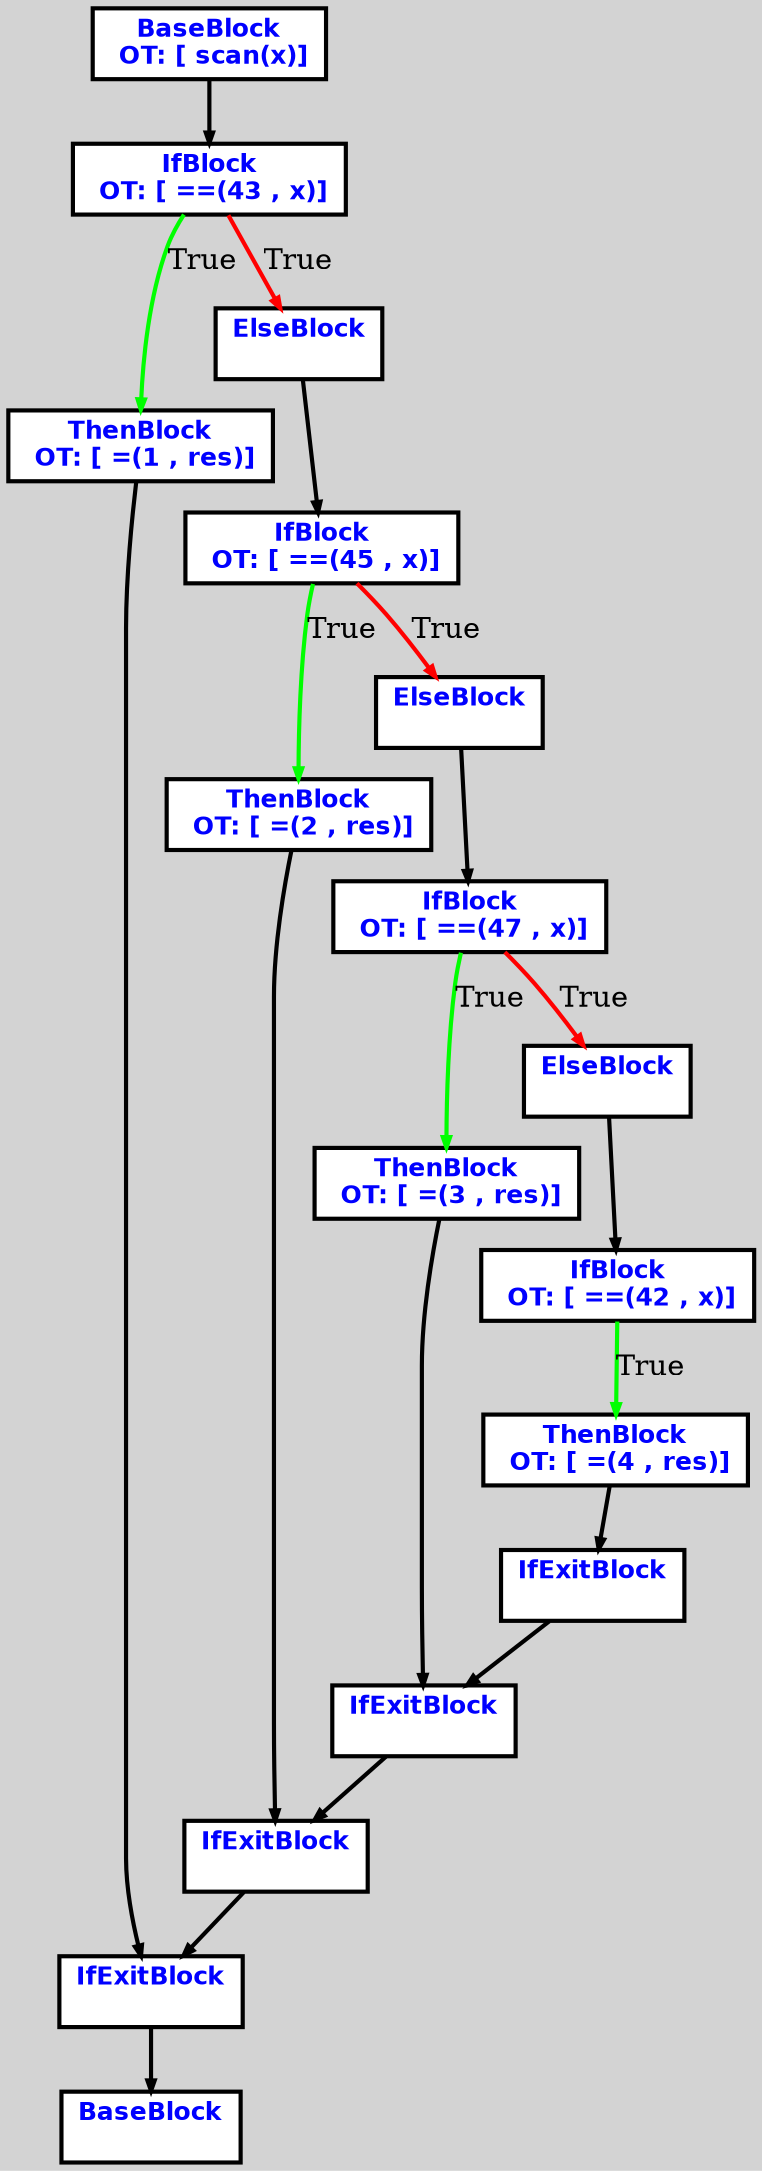 digraph G {
ordering=out;
ranksep=.4;
bgcolor="lightgrey";  node [shape=box, fixedsize=false, fontsize=12, fontname="Helvetica-bold", fontcolor="blue"
width=.25, height=.25, color="black", fillcolor="white", style="filled, solid, bold"];

edge [arrowsize=.5, color="black", style="bold"]    n00001207F87A1940 [label="BaseBlock\n OT: [ scan(x)]
"]
    n00001207F87A19A0 [label="IfBlock\n OT: [ ==(43 , x)]
"]
    n00001207F87A1940 -> n00001207F87A19A0
    n00001207F87A19A0 -> n00001207F87A1A00 [label="True" color="green"]
    n00001207F87A1A00 [label="ThenBlock\n OT: [ =(1 , res)]
"]
    n00001207F87A1EE0 [label="IfExitBlock\n "]
    n00001207F87A1A00 -> n00001207F87A1EE0
    n00001207F87A1F40 [label="BaseBlock\n "]
    n00001207F87A1EE0 -> n00001207F87A1F40
    n00001207F87A19A0 -> n00001207F87A1A60 [label="True" color="red"]
    n00001207F87A1A60 [label="ElseBlock\n "]
    n00001207F87A1AC0 [label="IfBlock\n OT: [ ==(45 , x)]
"]
    n00001207F87A1A60 -> n00001207F87A1AC0
    n00001207F87A1AC0 -> n00001207F87A1B20 [label="True" color="green"]
    n00001207F87A1B20 [label="ThenBlock\n OT: [ =(2 , res)]
"]
    n00001207F87A1E80 [label="IfExitBlock\n "]
    n00001207F87A1B20 -> n00001207F87A1E80
    n00001207F87A1E80 -> n00001207F87A1EE0
    n00001207F87A1AC0 -> n00001207F87A1B80 [label="True" color="red"]
    n00001207F87A1B80 [label="ElseBlock\n "]
    n00001207F87A1BE0 [label="IfBlock\n OT: [ ==(47 , x)]
"]
    n00001207F87A1B80 -> n00001207F87A1BE0
    n00001207F87A1BE0 -> n00001207F87A1C40 [label="True" color="green"]
    n00001207F87A1C40 [label="ThenBlock\n OT: [ =(3 , res)]
"]
    n00001207F87A1E20 [label="IfExitBlock\n "]
    n00001207F87A1C40 -> n00001207F87A1E20
    n00001207F87A1E20 -> n00001207F87A1E80
    n00001207F87A1BE0 -> n00001207F87A1CA0 [label="True" color="red"]
    n00001207F87A1CA0 [label="ElseBlock\n "]
    n00001207F87A1D00 [label="IfBlock\n OT: [ ==(42 , x)]
"]
    n00001207F87A1CA0 -> n00001207F87A1D00
    n00001207F87A1D00 -> n00001207F87A1D60 [label="True" color="green"]
    n00001207F87A1D60 [label="ThenBlock\n OT: [ =(4 , res)]
"]
    n00001207F87A1DC0 [label="IfExitBlock\n "]
    n00001207F87A1D60 -> n00001207F87A1DC0
    n00001207F87A1DC0 -> n00001207F87A1E20
}
